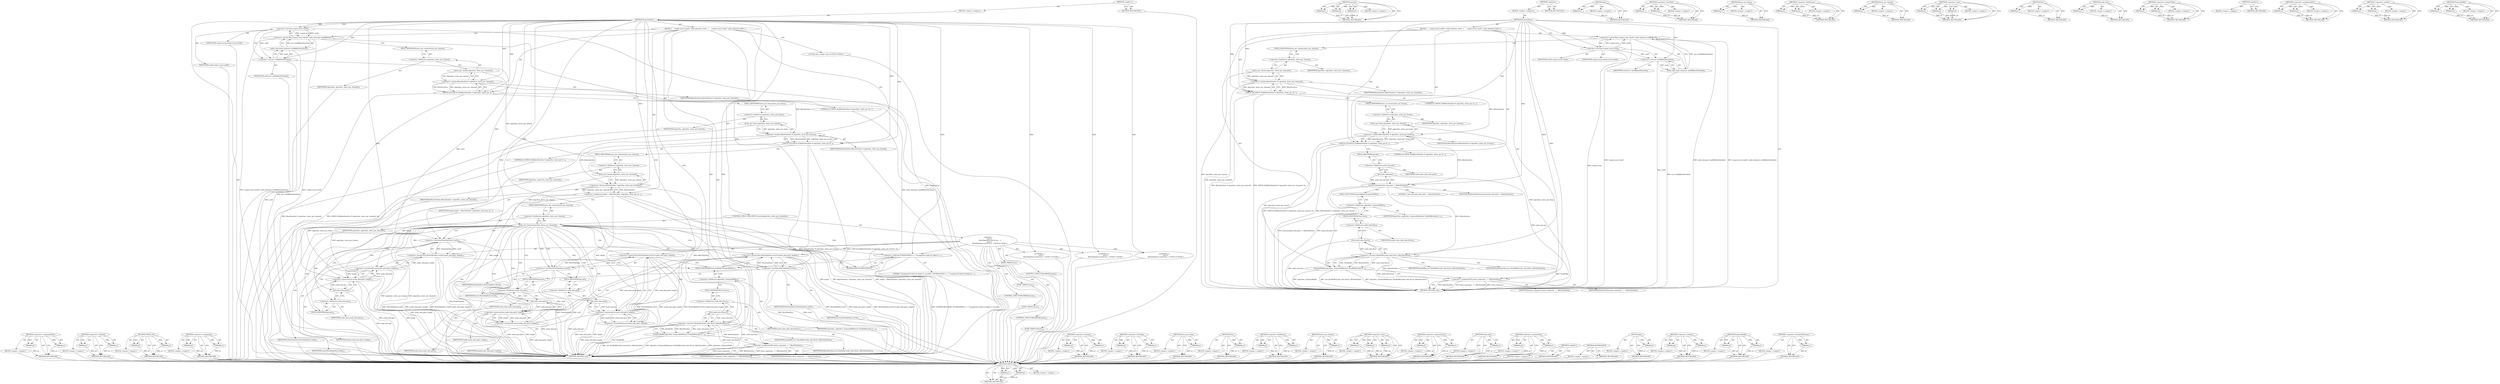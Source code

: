 digraph "EnqueueBuffer" {
vulnerable_218 [label=<(METHOD,&lt;operator&gt;.assignmentPlus)>];
vulnerable_219 [label=<(PARAM,p1)>];
vulnerable_220 [label=<(PARAM,p2)>];
vulnerable_221 [label=<(BLOCK,&lt;empty&gt;,&lt;empty&gt;)>];
vulnerable_222 [label=<(METHOD_RETURN,ANY)>];
vulnerable_201 [label=<(METHOD,&lt;operator&gt;.shiftLeft)>];
vulnerable_202 [label=<(PARAM,p1)>];
vulnerable_203 [label=<(PARAM,p2)>];
vulnerable_204 [label=<(BLOCK,&lt;empty&gt;,&lt;empty&gt;)>];
vulnerable_205 [label=<(METHOD_RETURN,ANY)>];
vulnerable_155 [label=<(METHOD,CHECK_EQ)>];
vulnerable_156 [label=<(PARAM,p1)>];
vulnerable_157 [label=<(PARAM,p2)>];
vulnerable_158 [label=<(BLOCK,&lt;empty&gt;,&lt;empty&gt;)>];
vulnerable_159 [label=<(METHOD_RETURN,ANY)>];
vulnerable_178 [label=<(METHOD,&lt;operator&gt;.assignment)>];
vulnerable_179 [label=<(PARAM,p1)>];
vulnerable_180 [label=<(PARAM,p2)>];
vulnerable_181 [label=<(BLOCK,&lt;empty&gt;,&lt;empty&gt;)>];
vulnerable_182 [label=<(METHOD_RETURN,ANY)>];
vulnerable_6 [label=<(METHOD,&lt;global&gt;)<SUB>1</SUB>>];
vulnerable_7 [label=<(BLOCK,&lt;empty&gt;,&lt;empty&gt;)<SUB>1</SUB>>];
vulnerable_8 [label=<(METHOD,EnqueueData)<SUB>1</SUB>>];
vulnerable_9 [label=<(BLOCK,{
     scoped_array&lt;uint8&gt; audio_data(new uint8...,{
     scoped_array&lt;uint8&gt; audio_data(new uint8...)<SUB>1</SUB>>];
vulnerable_10 [label=<(&lt;operator&gt;.greaterThan,scoped_array&lt;uint8&gt; audio_data(new uint8[kRawDa...)<SUB>2</SUB>>];
vulnerable_11 [label=<(&lt;operator&gt;.lessThan,scoped_array&lt;uint8)<SUB>2</SUB>>];
vulnerable_12 [label=<(IDENTIFIER,scoped_array,scoped_array&lt;uint8)<SUB>2</SUB>>];
vulnerable_13 [label=<(IDENTIFIER,uint8,scoped_array&lt;uint8)<SUB>2</SUB>>];
vulnerable_14 [label=<(audio_data,audio_data(new uint8[kRawDataSize]))<SUB>2</SUB>>];
vulnerable_15 [label=<(&lt;operator&gt;.new,new uint8[kRawDataSize])<SUB>2</SUB>>];
vulnerable_16 [label=<(IDENTIFIER,uint8,new uint8[kRawDataSize])<SUB>2</SUB>>];
vulnerable_17 [label=<(CHECK_EQ,CHECK_EQ(kRawDataSize % algorithm_.bytes_per_ch...)<SUB>3</SUB>>];
vulnerable_18 [label=<(&lt;operator&gt;.modulo,kRawDataSize % algorithm_.bytes_per_channel())<SUB>3</SUB>>];
vulnerable_19 [label=<(IDENTIFIER,kRawDataSize,kRawDataSize % algorithm_.bytes_per_channel())<SUB>3</SUB>>];
vulnerable_20 [label=<(bytes_per_channel,algorithm_.bytes_per_channel())<SUB>3</SUB>>];
vulnerable_21 [label=<(&lt;operator&gt;.fieldAccess,algorithm_.bytes_per_channel)<SUB>3</SUB>>];
vulnerable_22 [label=<(IDENTIFIER,algorithm_,algorithm_.bytes_per_channel())<SUB>3</SUB>>];
vulnerable_23 [label=<(FIELD_IDENTIFIER,bytes_per_channel,bytes_per_channel)<SUB>3</SUB>>];
vulnerable_24 [label=<(LITERAL,0u,CHECK_EQ(kRawDataSize % algorithm_.bytes_per_ch...)<SUB>3</SUB>>];
vulnerable_25 [label=<(CHECK_EQ,CHECK_EQ(kRawDataSize % algorithm_.bytes_per_fr...)<SUB>4</SUB>>];
vulnerable_26 [label=<(&lt;operator&gt;.modulo,kRawDataSize % algorithm_.bytes_per_frame())<SUB>4</SUB>>];
vulnerable_27 [label=<(IDENTIFIER,kRawDataSize,kRawDataSize % algorithm_.bytes_per_frame())<SUB>4</SUB>>];
vulnerable_28 [label=<(bytes_per_frame,algorithm_.bytes_per_frame())<SUB>4</SUB>>];
vulnerable_29 [label=<(&lt;operator&gt;.fieldAccess,algorithm_.bytes_per_frame)<SUB>4</SUB>>];
vulnerable_30 [label=<(IDENTIFIER,algorithm_,algorithm_.bytes_per_frame())<SUB>4</SUB>>];
vulnerable_31 [label=<(FIELD_IDENTIFIER,bytes_per_frame,bytes_per_frame)<SUB>4</SUB>>];
vulnerable_32 [label=<(LITERAL,0u,CHECK_EQ(kRawDataSize % algorithm_.bytes_per_fr...)<SUB>4</SUB>>];
vulnerable_33 [label="<(LOCAL,size_t length: size_t)<SUB>5</SUB>>"];
vulnerable_34 [label=<(&lt;operator&gt;.assignment,length = kRawDataSize / algorithm_.bytes_per_ch...)<SUB>5</SUB>>];
vulnerable_35 [label=<(IDENTIFIER,length,length = kRawDataSize / algorithm_.bytes_per_ch...)<SUB>5</SUB>>];
vulnerable_36 [label=<(&lt;operator&gt;.division,kRawDataSize / algorithm_.bytes_per_channel())<SUB>5</SUB>>];
vulnerable_37 [label=<(IDENTIFIER,kRawDataSize,kRawDataSize / algorithm_.bytes_per_channel())<SUB>5</SUB>>];
vulnerable_38 [label=<(bytes_per_channel,algorithm_.bytes_per_channel())<SUB>5</SUB>>];
vulnerable_39 [label=<(&lt;operator&gt;.fieldAccess,algorithm_.bytes_per_channel)<SUB>5</SUB>>];
vulnerable_40 [label=<(IDENTIFIER,algorithm_,algorithm_.bytes_per_channel())<SUB>5</SUB>>];
vulnerable_41 [label=<(FIELD_IDENTIFIER,bytes_per_channel,bytes_per_channel)<SUB>5</SUB>>];
vulnerable_42 [label=<(CONTROL_STRUCTURE,SWITCH,switch(algorithm_.bytes_per_channel()))<SUB>6</SUB>>];
vulnerable_43 [label=<(bytes_per_channel,algorithm_.bytes_per_channel())<SUB>6</SUB>>];
vulnerable_44 [label=<(&lt;operator&gt;.fieldAccess,algorithm_.bytes_per_channel)<SUB>6</SUB>>];
vulnerable_45 [label=<(IDENTIFIER,algorithm_,algorithm_.bytes_per_channel())<SUB>6</SUB>>];
vulnerable_46 [label=<(FIELD_IDENTIFIER,bytes_per_channel,bytes_per_channel)<SUB>6</SUB>>];
vulnerable_47 [label="<(BLOCK,{
      case 4:
        WriteFakeData&lt;int32&gt;(au...,{
      case 4:
        WriteFakeData&lt;int32&gt;(au...)<SUB>6</SUB>>"];
vulnerable_48 [label=<(JUMP_TARGET,case)<SUB>7</SUB>>];
vulnerable_49 [label="<(LITERAL,4,{
      case 4:
        WriteFakeData&lt;int32&gt;(au...)<SUB>7</SUB>>"];
vulnerable_50 [label=<(&lt;operator&gt;.greaterThan,WriteFakeData&lt;int32&gt;(audio_data.get(), length))<SUB>8</SUB>>];
vulnerable_51 [label=<(&lt;operator&gt;.lessThan,WriteFakeData&lt;int32)<SUB>8</SUB>>];
vulnerable_52 [label=<(IDENTIFIER,WriteFakeData,WriteFakeData&lt;int32)<SUB>8</SUB>>];
vulnerable_53 [label=<(IDENTIFIER,int32,WriteFakeData&lt;int32)<SUB>8</SUB>>];
vulnerable_54 [label=<(&lt;operator&gt;.bracketedPrimary,(audio_data.get(), length))<SUB>8</SUB>>];
vulnerable_55 [label=<(&lt;operator&gt;.expressionList,audio_data.get(), length)<SUB>8</SUB>>];
vulnerable_56 [label=<(get,audio_data.get())<SUB>8</SUB>>];
vulnerable_57 [label=<(&lt;operator&gt;.fieldAccess,audio_data.get)<SUB>8</SUB>>];
vulnerable_58 [label=<(IDENTIFIER,audio_data,audio_data.get())<SUB>8</SUB>>];
vulnerable_59 [label=<(FIELD_IDENTIFIER,get,get)<SUB>8</SUB>>];
vulnerable_60 [label=<(IDENTIFIER,length,audio_data.get(), length)<SUB>8</SUB>>];
vulnerable_61 [label=<(CONTROL_STRUCTURE,BREAK,break;)<SUB>9</SUB>>];
vulnerable_62 [label=<(JUMP_TARGET,case)<SUB>10</SUB>>];
vulnerable_63 [label="<(LITERAL,2,{
      case 4:
        WriteFakeData&lt;int32&gt;(au...)<SUB>10</SUB>>"];
vulnerable_64 [label=<(&lt;operator&gt;.greaterThan,WriteFakeData&lt;int16&gt;(audio_data.get(), length))<SUB>11</SUB>>];
vulnerable_65 [label=<(&lt;operator&gt;.lessThan,WriteFakeData&lt;int16)<SUB>11</SUB>>];
vulnerable_66 [label=<(IDENTIFIER,WriteFakeData,WriteFakeData&lt;int16)<SUB>11</SUB>>];
vulnerable_67 [label=<(IDENTIFIER,int16,WriteFakeData&lt;int16)<SUB>11</SUB>>];
vulnerable_68 [label=<(&lt;operator&gt;.bracketedPrimary,(audio_data.get(), length))<SUB>11</SUB>>];
vulnerable_69 [label=<(&lt;operator&gt;.expressionList,audio_data.get(), length)<SUB>11</SUB>>];
vulnerable_70 [label=<(get,audio_data.get())<SUB>11</SUB>>];
vulnerable_71 [label=<(&lt;operator&gt;.fieldAccess,audio_data.get)<SUB>11</SUB>>];
vulnerable_72 [label=<(IDENTIFIER,audio_data,audio_data.get())<SUB>11</SUB>>];
vulnerable_73 [label=<(FIELD_IDENTIFIER,get,get)<SUB>11</SUB>>];
vulnerable_74 [label=<(IDENTIFIER,length,audio_data.get(), length)<SUB>11</SUB>>];
vulnerable_75 [label=<(CONTROL_STRUCTURE,BREAK,break;)<SUB>12</SUB>>];
vulnerable_76 [label=<(JUMP_TARGET,case)<SUB>13</SUB>>];
vulnerable_77 [label="<(LITERAL,1,{
      case 4:
        WriteFakeData&lt;int32&gt;(au...)<SUB>13</SUB>>"];
vulnerable_78 [label=<(&lt;operator&gt;.greaterThan,WriteFakeData&lt;uint8&gt;(audio_data.get(), length))<SUB>14</SUB>>];
vulnerable_79 [label=<(&lt;operator&gt;.lessThan,WriteFakeData&lt;uint8)<SUB>14</SUB>>];
vulnerable_80 [label=<(IDENTIFIER,WriteFakeData,WriteFakeData&lt;uint8)<SUB>14</SUB>>];
vulnerable_81 [label=<(IDENTIFIER,uint8,WriteFakeData&lt;uint8)<SUB>14</SUB>>];
vulnerable_82 [label=<(&lt;operator&gt;.bracketedPrimary,(audio_data.get(), length))<SUB>14</SUB>>];
vulnerable_83 [label=<(&lt;operator&gt;.expressionList,audio_data.get(), length)<SUB>14</SUB>>];
vulnerable_84 [label=<(get,audio_data.get())<SUB>14</SUB>>];
vulnerable_85 [label=<(&lt;operator&gt;.fieldAccess,audio_data.get)<SUB>14</SUB>>];
vulnerable_86 [label=<(IDENTIFIER,audio_data,audio_data.get())<SUB>14</SUB>>];
vulnerable_87 [label=<(FIELD_IDENTIFIER,get,get)<SUB>14</SUB>>];
vulnerable_88 [label=<(IDENTIFIER,length,audio_data.get(), length)<SUB>14</SUB>>];
vulnerable_89 [label=<(CONTROL_STRUCTURE,BREAK,break;)<SUB>15</SUB>>];
vulnerable_90 [label=<(JUMP_TARGET,default)<SUB>16</SUB>>];
vulnerable_91 [label=<(&lt;operator&gt;.shiftLeft,NOTREACHED() &lt;&lt; &quot;Unsupported audio bit depth in...)<SUB>17</SUB>>];
vulnerable_92 [label=<(NOTREACHED,NOTREACHED())<SUB>17</SUB>>];
vulnerable_93 [label=<(LITERAL,&quot;Unsupported audio bit depth in crossfade.&quot;,NOTREACHED() &lt;&lt; &quot;Unsupported audio bit depth in...)<SUB>17</SUB>>];
vulnerable_94 [label=<(EnqueueBuffer,algorithm_.EnqueueBuffer(new DataBuffer(audio_d...)<SUB>19</SUB>>];
vulnerable_95 [label=<(&lt;operator&gt;.fieldAccess,algorithm_.EnqueueBuffer)<SUB>19</SUB>>];
vulnerable_96 [label=<(IDENTIFIER,algorithm_,algorithm_.EnqueueBuffer(new DataBuffer(audio_d...)<SUB>19</SUB>>];
vulnerable_97 [label=<(FIELD_IDENTIFIER,EnqueueBuffer,EnqueueBuffer)<SUB>19</SUB>>];
vulnerable_98 [label=<(&lt;operator&gt;.new,new DataBuffer(audio_data.Pass(), kRawDataSize))<SUB>19</SUB>>];
vulnerable_99 [label=<(IDENTIFIER,DataBuffer,new DataBuffer(audio_data.Pass(), kRawDataSize))<SUB>19</SUB>>];
vulnerable_100 [label=<(Pass,audio_data.Pass())<SUB>19</SUB>>];
vulnerable_101 [label=<(&lt;operator&gt;.fieldAccess,audio_data.Pass)<SUB>19</SUB>>];
vulnerable_102 [label=<(IDENTIFIER,audio_data,audio_data.Pass())<SUB>19</SUB>>];
vulnerable_103 [label=<(FIELD_IDENTIFIER,Pass,Pass)<SUB>19</SUB>>];
vulnerable_104 [label=<(IDENTIFIER,kRawDataSize,new DataBuffer(audio_data.Pass(), kRawDataSize))<SUB>19</SUB>>];
vulnerable_105 [label=<(&lt;operator&gt;.assignmentPlus,bytes_enqueued_ += kRawDataSize)<SUB>20</SUB>>];
vulnerable_106 [label=<(IDENTIFIER,bytes_enqueued_,bytes_enqueued_ += kRawDataSize)<SUB>20</SUB>>];
vulnerable_107 [label=<(IDENTIFIER,kRawDataSize,bytes_enqueued_ += kRawDataSize)<SUB>20</SUB>>];
vulnerable_108 [label=<(METHOD_RETURN,void)<SUB>1</SUB>>];
vulnerable_110 [label=<(METHOD_RETURN,ANY)<SUB>1</SUB>>];
vulnerable_183 [label=<(METHOD,&lt;operator&gt;.division)>];
vulnerable_184 [label=<(PARAM,p1)>];
vulnerable_185 [label=<(PARAM,p2)>];
vulnerable_186 [label=<(BLOCK,&lt;empty&gt;,&lt;empty&gt;)>];
vulnerable_187 [label=<(METHOD_RETURN,ANY)>];
vulnerable_140 [label=<(METHOD,&lt;operator&gt;.lessThan)>];
vulnerable_141 [label=<(PARAM,p1)>];
vulnerable_142 [label=<(PARAM,p2)>];
vulnerable_143 [label=<(BLOCK,&lt;empty&gt;,&lt;empty&gt;)>];
vulnerable_144 [label=<(METHOD_RETURN,ANY)>];
vulnerable_174 [label=<(METHOD,bytes_per_frame)>];
vulnerable_175 [label=<(PARAM,p1)>];
vulnerable_176 [label=<(BLOCK,&lt;empty&gt;,&lt;empty&gt;)>];
vulnerable_177 [label=<(METHOD_RETURN,ANY)>];
vulnerable_214 [label=<(METHOD,Pass)>];
vulnerable_215 [label=<(PARAM,p1)>];
vulnerable_216 [label=<(BLOCK,&lt;empty&gt;,&lt;empty&gt;)>];
vulnerable_217 [label=<(METHOD_RETURN,ANY)>];
vulnerable_169 [label=<(METHOD,&lt;operator&gt;.fieldAccess)>];
vulnerable_170 [label=<(PARAM,p1)>];
vulnerable_171 [label=<(PARAM,p2)>];
vulnerable_172 [label=<(BLOCK,&lt;empty&gt;,&lt;empty&gt;)>];
vulnerable_173 [label=<(METHOD_RETURN,ANY)>];
vulnerable_165 [label=<(METHOD,bytes_per_channel)>];
vulnerable_166 [label=<(PARAM,p1)>];
vulnerable_167 [label=<(BLOCK,&lt;empty&gt;,&lt;empty&gt;)>];
vulnerable_168 [label=<(METHOD_RETURN,ANY)>];
vulnerable_149 [label=<(METHOD,&lt;operator&gt;.new)>];
vulnerable_150 [label=<(PARAM,p1)>];
vulnerable_151 [label=<(PARAM,p2)>];
vulnerable_152 [label=<(PARAM,p3)>];
vulnerable_153 [label=<(BLOCK,&lt;empty&gt;,&lt;empty&gt;)>];
vulnerable_154 [label=<(METHOD_RETURN,ANY)>];
vulnerable_192 [label=<(METHOD,&lt;operator&gt;.expressionList)>];
vulnerable_193 [label=<(PARAM,p1)>];
vulnerable_194 [label=<(PARAM,p2)>];
vulnerable_195 [label=<(BLOCK,&lt;empty&gt;,&lt;empty&gt;)>];
vulnerable_196 [label=<(METHOD_RETURN,ANY)>];
vulnerable_145 [label=<(METHOD,audio_data)>];
vulnerable_146 [label=<(PARAM,p1)>];
vulnerable_147 [label=<(BLOCK,&lt;empty&gt;,&lt;empty&gt;)>];
vulnerable_148 [label=<(METHOD_RETURN,ANY)>];
vulnerable_135 [label=<(METHOD,&lt;operator&gt;.greaterThan)>];
vulnerable_136 [label=<(PARAM,p1)>];
vulnerable_137 [label=<(PARAM,p2)>];
vulnerable_138 [label=<(BLOCK,&lt;empty&gt;,&lt;empty&gt;)>];
vulnerable_139 [label=<(METHOD_RETURN,ANY)>];
vulnerable_129 [label=<(METHOD,&lt;global&gt;)<SUB>1</SUB>>];
vulnerable_130 [label=<(BLOCK,&lt;empty&gt;,&lt;empty&gt;)>];
vulnerable_131 [label=<(METHOD_RETURN,ANY)>];
vulnerable_206 [label=<(METHOD,NOTREACHED)>];
vulnerable_207 [label=<(BLOCK,&lt;empty&gt;,&lt;empty&gt;)>];
vulnerable_208 [label=<(METHOD_RETURN,ANY)>];
vulnerable_197 [label=<(METHOD,get)>];
vulnerable_198 [label=<(PARAM,p1)>];
vulnerable_199 [label=<(BLOCK,&lt;empty&gt;,&lt;empty&gt;)>];
vulnerable_200 [label=<(METHOD_RETURN,ANY)>];
vulnerable_160 [label=<(METHOD,&lt;operator&gt;.modulo)>];
vulnerable_161 [label=<(PARAM,p1)>];
vulnerable_162 [label=<(PARAM,p2)>];
vulnerable_163 [label=<(BLOCK,&lt;empty&gt;,&lt;empty&gt;)>];
vulnerable_164 [label=<(METHOD_RETURN,ANY)>];
vulnerable_209 [label=<(METHOD,EnqueueBuffer)>];
vulnerable_210 [label=<(PARAM,p1)>];
vulnerable_211 [label=<(PARAM,p2)>];
vulnerable_212 [label=<(BLOCK,&lt;empty&gt;,&lt;empty&gt;)>];
vulnerable_213 [label=<(METHOD_RETURN,ANY)>];
vulnerable_188 [label=<(METHOD,&lt;operator&gt;.bracketedPrimary)>];
vulnerable_189 [label=<(PARAM,p1)>];
vulnerable_190 [label=<(BLOCK,&lt;empty&gt;,&lt;empty&gt;)>];
vulnerable_191 [label=<(METHOD_RETURN,ANY)>];
fixed_97 [label=<(METHOD,CHECK_EQ)>];
fixed_98 [label=<(PARAM,p1)>];
fixed_99 [label=<(PARAM,p2)>];
fixed_100 [label=<(BLOCK,&lt;empty&gt;,&lt;empty&gt;)>];
fixed_101 [label=<(METHOD_RETURN,ANY)>];
fixed_120 [label=<(METHOD,memset)>];
fixed_121 [label=<(PARAM,p1)>];
fixed_122 [label=<(PARAM,p2)>];
fixed_123 [label=<(PARAM,p3)>];
fixed_124 [label=<(BLOCK,&lt;empty&gt;,&lt;empty&gt;)>];
fixed_125 [label=<(METHOD_RETURN,ANY)>];
fixed_6 [label=<(METHOD,&lt;global&gt;)<SUB>1</SUB>>];
fixed_7 [label=<(BLOCK,&lt;empty&gt;,&lt;empty&gt;)<SUB>1</SUB>>];
fixed_8 [label=<(METHOD,EnqueueData)<SUB>1</SUB>>];
fixed_9 [label=<(BLOCK,{
     scoped_array&lt;uint8&gt; audio_data(new uint8...,{
     scoped_array&lt;uint8&gt; audio_data(new uint8...)<SUB>1</SUB>>];
fixed_10 [label=<(&lt;operator&gt;.greaterThan,scoped_array&lt;uint8&gt; audio_data(new uint8[kRawDa...)<SUB>2</SUB>>];
fixed_11 [label=<(&lt;operator&gt;.lessThan,scoped_array&lt;uint8)<SUB>2</SUB>>];
fixed_12 [label=<(IDENTIFIER,scoped_array,scoped_array&lt;uint8)<SUB>2</SUB>>];
fixed_13 [label=<(IDENTIFIER,uint8,scoped_array&lt;uint8)<SUB>2</SUB>>];
fixed_14 [label=<(audio_data,audio_data(new uint8[kRawDataSize]))<SUB>2</SUB>>];
fixed_15 [label=<(&lt;operator&gt;.new,new uint8[kRawDataSize])<SUB>2</SUB>>];
fixed_16 [label=<(IDENTIFIER,uint8,new uint8[kRawDataSize])<SUB>2</SUB>>];
fixed_17 [label=<(CHECK_EQ,CHECK_EQ(kRawDataSize % algorithm_.bytes_per_ch...)<SUB>3</SUB>>];
fixed_18 [label=<(&lt;operator&gt;.modulo,kRawDataSize % algorithm_.bytes_per_channel())<SUB>3</SUB>>];
fixed_19 [label=<(IDENTIFIER,kRawDataSize,kRawDataSize % algorithm_.bytes_per_channel())<SUB>3</SUB>>];
fixed_20 [label=<(bytes_per_channel,algorithm_.bytes_per_channel())<SUB>3</SUB>>];
fixed_21 [label=<(&lt;operator&gt;.fieldAccess,algorithm_.bytes_per_channel)<SUB>3</SUB>>];
fixed_22 [label=<(IDENTIFIER,algorithm_,algorithm_.bytes_per_channel())<SUB>3</SUB>>];
fixed_23 [label=<(FIELD_IDENTIFIER,bytes_per_channel,bytes_per_channel)<SUB>3</SUB>>];
fixed_24 [label=<(LITERAL,0u,CHECK_EQ(kRawDataSize % algorithm_.bytes_per_ch...)<SUB>3</SUB>>];
fixed_25 [label=<(CHECK_EQ,CHECK_EQ(kRawDataSize % algorithm_.bytes_per_fr...)<SUB>4</SUB>>];
fixed_26 [label=<(&lt;operator&gt;.modulo,kRawDataSize % algorithm_.bytes_per_frame())<SUB>4</SUB>>];
fixed_27 [label=<(IDENTIFIER,kRawDataSize,kRawDataSize % algorithm_.bytes_per_frame())<SUB>4</SUB>>];
fixed_28 [label=<(bytes_per_frame,algorithm_.bytes_per_frame())<SUB>4</SUB>>];
fixed_29 [label=<(&lt;operator&gt;.fieldAccess,algorithm_.bytes_per_frame)<SUB>4</SUB>>];
fixed_30 [label=<(IDENTIFIER,algorithm_,algorithm_.bytes_per_frame())<SUB>4</SUB>>];
fixed_31 [label=<(FIELD_IDENTIFIER,bytes_per_frame,bytes_per_frame)<SUB>4</SUB>>];
fixed_32 [label=<(LITERAL,0u,CHECK_EQ(kRawDataSize % algorithm_.bytes_per_fr...)<SUB>4</SUB>>];
fixed_33 [label=<(memset,memset(audio_data.get(), 1, kRawDataSize))<SUB>7</SUB>>];
fixed_34 [label=<(get,audio_data.get())<SUB>7</SUB>>];
fixed_35 [label=<(&lt;operator&gt;.fieldAccess,audio_data.get)<SUB>7</SUB>>];
fixed_36 [label=<(IDENTIFIER,audio_data,audio_data.get())<SUB>7</SUB>>];
fixed_37 [label=<(FIELD_IDENTIFIER,get,get)<SUB>7</SUB>>];
fixed_38 [label=<(LITERAL,1,memset(audio_data.get(), 1, kRawDataSize))<SUB>7</SUB>>];
fixed_39 [label=<(IDENTIFIER,kRawDataSize,memset(audio_data.get(), 1, kRawDataSize))<SUB>7</SUB>>];
fixed_40 [label=<(EnqueueBuffer,algorithm_.EnqueueBuffer(new DataBuffer(audio_d...)<SUB>8</SUB>>];
fixed_41 [label=<(&lt;operator&gt;.fieldAccess,algorithm_.EnqueueBuffer)<SUB>8</SUB>>];
fixed_42 [label=<(IDENTIFIER,algorithm_,algorithm_.EnqueueBuffer(new DataBuffer(audio_d...)<SUB>8</SUB>>];
fixed_43 [label=<(FIELD_IDENTIFIER,EnqueueBuffer,EnqueueBuffer)<SUB>8</SUB>>];
fixed_44 [label=<(&lt;operator&gt;.new,new DataBuffer(audio_data.Pass(), kRawDataSize))<SUB>8</SUB>>];
fixed_45 [label=<(IDENTIFIER,DataBuffer,new DataBuffer(audio_data.Pass(), kRawDataSize))<SUB>8</SUB>>];
fixed_46 [label=<(Pass,audio_data.Pass())<SUB>8</SUB>>];
fixed_47 [label=<(&lt;operator&gt;.fieldAccess,audio_data.Pass)<SUB>8</SUB>>];
fixed_48 [label=<(IDENTIFIER,audio_data,audio_data.Pass())<SUB>8</SUB>>];
fixed_49 [label=<(FIELD_IDENTIFIER,Pass,Pass)<SUB>8</SUB>>];
fixed_50 [label=<(IDENTIFIER,kRawDataSize,new DataBuffer(audio_data.Pass(), kRawDataSize))<SUB>8</SUB>>];
fixed_51 [label=<(&lt;operator&gt;.assignmentPlus,bytes_enqueued_ += kRawDataSize)<SUB>9</SUB>>];
fixed_52 [label=<(IDENTIFIER,bytes_enqueued_,bytes_enqueued_ += kRawDataSize)<SUB>9</SUB>>];
fixed_53 [label=<(IDENTIFIER,kRawDataSize,bytes_enqueued_ += kRawDataSize)<SUB>9</SUB>>];
fixed_54 [label=<(METHOD_RETURN,void)<SUB>1</SUB>>];
fixed_56 [label=<(METHOD_RETURN,ANY)<SUB>1</SUB>>];
fixed_126 [label=<(METHOD,get)>];
fixed_127 [label=<(PARAM,p1)>];
fixed_128 [label=<(BLOCK,&lt;empty&gt;,&lt;empty&gt;)>];
fixed_129 [label=<(METHOD_RETURN,ANY)>];
fixed_82 [label=<(METHOD,&lt;operator&gt;.lessThan)>];
fixed_83 [label=<(PARAM,p1)>];
fixed_84 [label=<(PARAM,p2)>];
fixed_85 [label=<(BLOCK,&lt;empty&gt;,&lt;empty&gt;)>];
fixed_86 [label=<(METHOD_RETURN,ANY)>];
fixed_116 [label=<(METHOD,bytes_per_frame)>];
fixed_117 [label=<(PARAM,p1)>];
fixed_118 [label=<(BLOCK,&lt;empty&gt;,&lt;empty&gt;)>];
fixed_119 [label=<(METHOD_RETURN,ANY)>];
fixed_111 [label=<(METHOD,&lt;operator&gt;.fieldAccess)>];
fixed_112 [label=<(PARAM,p1)>];
fixed_113 [label=<(PARAM,p2)>];
fixed_114 [label=<(BLOCK,&lt;empty&gt;,&lt;empty&gt;)>];
fixed_115 [label=<(METHOD_RETURN,ANY)>];
fixed_107 [label=<(METHOD,bytes_per_channel)>];
fixed_108 [label=<(PARAM,p1)>];
fixed_109 [label=<(BLOCK,&lt;empty&gt;,&lt;empty&gt;)>];
fixed_110 [label=<(METHOD_RETURN,ANY)>];
fixed_91 [label=<(METHOD,&lt;operator&gt;.new)>];
fixed_92 [label=<(PARAM,p1)>];
fixed_93 [label=<(PARAM,p2)>];
fixed_94 [label=<(PARAM,p3)>];
fixed_95 [label=<(BLOCK,&lt;empty&gt;,&lt;empty&gt;)>];
fixed_96 [label=<(METHOD_RETURN,ANY)>];
fixed_135 [label=<(METHOD,Pass)>];
fixed_136 [label=<(PARAM,p1)>];
fixed_137 [label=<(BLOCK,&lt;empty&gt;,&lt;empty&gt;)>];
fixed_138 [label=<(METHOD_RETURN,ANY)>];
fixed_87 [label=<(METHOD,audio_data)>];
fixed_88 [label=<(PARAM,p1)>];
fixed_89 [label=<(BLOCK,&lt;empty&gt;,&lt;empty&gt;)>];
fixed_90 [label=<(METHOD_RETURN,ANY)>];
fixed_77 [label=<(METHOD,&lt;operator&gt;.greaterThan)>];
fixed_78 [label=<(PARAM,p1)>];
fixed_79 [label=<(PARAM,p2)>];
fixed_80 [label=<(BLOCK,&lt;empty&gt;,&lt;empty&gt;)>];
fixed_81 [label=<(METHOD_RETURN,ANY)>];
fixed_71 [label=<(METHOD,&lt;global&gt;)<SUB>1</SUB>>];
fixed_72 [label=<(BLOCK,&lt;empty&gt;,&lt;empty&gt;)>];
fixed_73 [label=<(METHOD_RETURN,ANY)>];
fixed_139 [label=<(METHOD,&lt;operator&gt;.assignmentPlus)>];
fixed_140 [label=<(PARAM,p1)>];
fixed_141 [label=<(PARAM,p2)>];
fixed_142 [label=<(BLOCK,&lt;empty&gt;,&lt;empty&gt;)>];
fixed_143 [label=<(METHOD_RETURN,ANY)>];
fixed_102 [label=<(METHOD,&lt;operator&gt;.modulo)>];
fixed_103 [label=<(PARAM,p1)>];
fixed_104 [label=<(PARAM,p2)>];
fixed_105 [label=<(BLOCK,&lt;empty&gt;,&lt;empty&gt;)>];
fixed_106 [label=<(METHOD_RETURN,ANY)>];
fixed_130 [label=<(METHOD,EnqueueBuffer)>];
fixed_131 [label=<(PARAM,p1)>];
fixed_132 [label=<(PARAM,p2)>];
fixed_133 [label=<(BLOCK,&lt;empty&gt;,&lt;empty&gt;)>];
fixed_134 [label=<(METHOD_RETURN,ANY)>];
vulnerable_218 -> vulnerable_219  [key=0, label="AST: "];
vulnerable_218 -> vulnerable_219  [key=1, label="DDG: "];
vulnerable_218 -> vulnerable_221  [key=0, label="AST: "];
vulnerable_218 -> vulnerable_220  [key=0, label="AST: "];
vulnerable_218 -> vulnerable_220  [key=1, label="DDG: "];
vulnerable_218 -> vulnerable_222  [key=0, label="AST: "];
vulnerable_218 -> vulnerable_222  [key=1, label="CFG: "];
vulnerable_219 -> vulnerable_222  [key=0, label="DDG: p1"];
vulnerable_220 -> vulnerable_222  [key=0, label="DDG: p2"];
vulnerable_221 -> fixed_97  [key=0];
vulnerable_222 -> fixed_97  [key=0];
vulnerable_201 -> vulnerable_202  [key=0, label="AST: "];
vulnerable_201 -> vulnerable_202  [key=1, label="DDG: "];
vulnerable_201 -> vulnerable_204  [key=0, label="AST: "];
vulnerable_201 -> vulnerable_203  [key=0, label="AST: "];
vulnerable_201 -> vulnerable_203  [key=1, label="DDG: "];
vulnerable_201 -> vulnerable_205  [key=0, label="AST: "];
vulnerable_201 -> vulnerable_205  [key=1, label="CFG: "];
vulnerable_202 -> vulnerable_205  [key=0, label="DDG: p1"];
vulnerable_203 -> vulnerable_205  [key=0, label="DDG: p2"];
vulnerable_204 -> fixed_97  [key=0];
vulnerable_205 -> fixed_97  [key=0];
vulnerable_155 -> vulnerable_156  [key=0, label="AST: "];
vulnerable_155 -> vulnerable_156  [key=1, label="DDG: "];
vulnerable_155 -> vulnerable_158  [key=0, label="AST: "];
vulnerable_155 -> vulnerable_157  [key=0, label="AST: "];
vulnerable_155 -> vulnerable_157  [key=1, label="DDG: "];
vulnerable_155 -> vulnerable_159  [key=0, label="AST: "];
vulnerable_155 -> vulnerable_159  [key=1, label="CFG: "];
vulnerable_156 -> vulnerable_159  [key=0, label="DDG: p1"];
vulnerable_157 -> vulnerable_159  [key=0, label="DDG: p2"];
vulnerable_158 -> fixed_97  [key=0];
vulnerable_159 -> fixed_97  [key=0];
vulnerable_178 -> vulnerable_179  [key=0, label="AST: "];
vulnerable_178 -> vulnerable_179  [key=1, label="DDG: "];
vulnerable_178 -> vulnerable_181  [key=0, label="AST: "];
vulnerable_178 -> vulnerable_180  [key=0, label="AST: "];
vulnerable_178 -> vulnerable_180  [key=1, label="DDG: "];
vulnerable_178 -> vulnerable_182  [key=0, label="AST: "];
vulnerable_178 -> vulnerable_182  [key=1, label="CFG: "];
vulnerable_179 -> vulnerable_182  [key=0, label="DDG: p1"];
vulnerable_180 -> vulnerable_182  [key=0, label="DDG: p2"];
vulnerable_181 -> fixed_97  [key=0];
vulnerable_182 -> fixed_97  [key=0];
vulnerable_6 -> vulnerable_7  [key=0, label="AST: "];
vulnerable_6 -> vulnerable_110  [key=0, label="AST: "];
vulnerable_6 -> vulnerable_110  [key=1, label="CFG: "];
vulnerable_7 -> vulnerable_8  [key=0, label="AST: "];
vulnerable_8 -> vulnerable_9  [key=0, label="AST: "];
vulnerable_8 -> vulnerable_108  [key=0, label="AST: "];
vulnerable_8 -> vulnerable_11  [key=0, label="CFG: "];
vulnerable_8 -> vulnerable_11  [key=1, label="DDG: "];
vulnerable_8 -> vulnerable_105  [key=0, label="DDG: "];
vulnerable_8 -> vulnerable_17  [key=0, label="DDG: "];
vulnerable_8 -> vulnerable_25  [key=0, label="DDG: "];
vulnerable_8 -> vulnerable_18  [key=0, label="DDG: "];
vulnerable_8 -> vulnerable_26  [key=0, label="DDG: "];
vulnerable_8 -> vulnerable_36  [key=0, label="DDG: "];
vulnerable_8 -> vulnerable_49  [key=0, label="DDG: "];
vulnerable_8 -> vulnerable_63  [key=0, label="DDG: "];
vulnerable_8 -> vulnerable_77  [key=0, label="DDG: "];
vulnerable_8 -> vulnerable_98  [key=0, label="DDG: "];
vulnerable_8 -> vulnerable_15  [key=0, label="DDG: "];
vulnerable_8 -> vulnerable_91  [key=0, label="DDG: "];
vulnerable_8 -> vulnerable_51  [key=0, label="DDG: "];
vulnerable_8 -> vulnerable_65  [key=0, label="DDG: "];
vulnerable_8 -> vulnerable_79  [key=0, label="DDG: "];
vulnerable_8 -> vulnerable_55  [key=0, label="DDG: "];
vulnerable_8 -> vulnerable_69  [key=0, label="DDG: "];
vulnerable_8 -> vulnerable_83  [key=0, label="DDG: "];
vulnerable_9 -> vulnerable_10  [key=0, label="AST: "];
vulnerable_9 -> vulnerable_17  [key=0, label="AST: "];
vulnerable_9 -> vulnerable_25  [key=0, label="AST: "];
vulnerable_9 -> vulnerable_33  [key=0, label="AST: "];
vulnerable_9 -> vulnerable_34  [key=0, label="AST: "];
vulnerable_9 -> vulnerable_42  [key=0, label="AST: "];
vulnerable_9 -> vulnerable_94  [key=0, label="AST: "];
vulnerable_9 -> vulnerable_105  [key=0, label="AST: "];
vulnerable_10 -> vulnerable_11  [key=0, label="AST: "];
vulnerable_10 -> vulnerable_14  [key=0, label="AST: "];
vulnerable_10 -> vulnerable_23  [key=0, label="CFG: "];
vulnerable_10 -> vulnerable_108  [key=0, label="DDG: scoped_array&lt;uint8"];
vulnerable_10 -> vulnerable_108  [key=1, label="DDG: audio_data(new uint8[kRawDataSize])"];
vulnerable_10 -> vulnerable_108  [key=2, label="DDG: scoped_array&lt;uint8&gt; audio_data(new uint8[kRawDataSize])"];
vulnerable_11 -> vulnerable_12  [key=0, label="AST: "];
vulnerable_11 -> vulnerable_13  [key=0, label="AST: "];
vulnerable_11 -> vulnerable_15  [key=0, label="CFG: "];
vulnerable_11 -> vulnerable_15  [key=1, label="DDG: uint8"];
vulnerable_11 -> vulnerable_108  [key=0, label="DDG: scoped_array"];
vulnerable_11 -> vulnerable_10  [key=0, label="DDG: scoped_array"];
vulnerable_11 -> vulnerable_10  [key=1, label="DDG: uint8"];
vulnerable_12 -> fixed_97  [key=0];
vulnerable_13 -> fixed_97  [key=0];
vulnerable_14 -> vulnerable_15  [key=0, label="AST: "];
vulnerable_14 -> vulnerable_10  [key=0, label="CFG: "];
vulnerable_14 -> vulnerable_10  [key=1, label="DDG: new uint8[kRawDataSize]"];
vulnerable_14 -> vulnerable_108  [key=0, label="DDG: new uint8[kRawDataSize]"];
vulnerable_15 -> vulnerable_16  [key=0, label="AST: "];
vulnerable_15 -> vulnerable_14  [key=0, label="CFG: "];
vulnerable_15 -> vulnerable_14  [key=1, label="DDG: uint8"];
vulnerable_15 -> vulnerable_108  [key=0, label="DDG: uint8"];
vulnerable_15 -> vulnerable_79  [key=0, label="DDG: uint8"];
vulnerable_16 -> fixed_97  [key=0];
vulnerable_17 -> vulnerable_18  [key=0, label="AST: "];
vulnerable_17 -> vulnerable_24  [key=0, label="AST: "];
vulnerable_17 -> vulnerable_31  [key=0, label="CFG: "];
vulnerable_17 -> vulnerable_108  [key=0, label="DDG: kRawDataSize % algorithm_.bytes_per_channel()"];
vulnerable_17 -> vulnerable_108  [key=1, label="DDG: CHECK_EQ(kRawDataSize % algorithm_.bytes_per_channel(), 0u)"];
vulnerable_18 -> vulnerable_19  [key=0, label="AST: "];
vulnerable_18 -> vulnerable_20  [key=0, label="AST: "];
vulnerable_18 -> vulnerable_17  [key=0, label="CFG: "];
vulnerable_18 -> vulnerable_17  [key=1, label="DDG: kRawDataSize"];
vulnerable_18 -> vulnerable_17  [key=2, label="DDG: algorithm_.bytes_per_channel()"];
vulnerable_18 -> vulnerable_26  [key=0, label="DDG: kRawDataSize"];
vulnerable_19 -> fixed_97  [key=0];
vulnerable_20 -> vulnerable_21  [key=0, label="AST: "];
vulnerable_20 -> vulnerable_18  [key=0, label="CFG: "];
vulnerable_20 -> vulnerable_18  [key=1, label="DDG: algorithm_.bytes_per_channel"];
vulnerable_20 -> vulnerable_38  [key=0, label="DDG: algorithm_.bytes_per_channel"];
vulnerable_21 -> vulnerable_22  [key=0, label="AST: "];
vulnerable_21 -> vulnerable_23  [key=0, label="AST: "];
vulnerable_21 -> vulnerable_20  [key=0, label="CFG: "];
vulnerable_22 -> fixed_97  [key=0];
vulnerable_23 -> vulnerable_21  [key=0, label="CFG: "];
vulnerable_24 -> fixed_97  [key=0];
vulnerable_25 -> vulnerable_26  [key=0, label="AST: "];
vulnerable_25 -> vulnerable_32  [key=0, label="AST: "];
vulnerable_25 -> vulnerable_41  [key=0, label="CFG: "];
vulnerable_25 -> vulnerable_108  [key=0, label="DDG: kRawDataSize % algorithm_.bytes_per_frame()"];
vulnerable_25 -> vulnerable_108  [key=1, label="DDG: CHECK_EQ(kRawDataSize % algorithm_.bytes_per_frame(), 0u)"];
vulnerable_26 -> vulnerable_27  [key=0, label="AST: "];
vulnerable_26 -> vulnerable_28  [key=0, label="AST: "];
vulnerable_26 -> vulnerable_25  [key=0, label="CFG: "];
vulnerable_26 -> vulnerable_25  [key=1, label="DDG: kRawDataSize"];
vulnerable_26 -> vulnerable_25  [key=2, label="DDG: algorithm_.bytes_per_frame()"];
vulnerable_26 -> vulnerable_108  [key=0, label="DDG: algorithm_.bytes_per_frame()"];
vulnerable_26 -> vulnerable_36  [key=0, label="DDG: kRawDataSize"];
vulnerable_27 -> fixed_97  [key=0];
vulnerable_28 -> vulnerable_29  [key=0, label="AST: "];
vulnerable_28 -> vulnerable_26  [key=0, label="CFG: "];
vulnerable_28 -> vulnerable_26  [key=1, label="DDG: algorithm_.bytes_per_frame"];
vulnerable_28 -> vulnerable_108  [key=0, label="DDG: algorithm_.bytes_per_frame"];
vulnerable_29 -> vulnerable_30  [key=0, label="AST: "];
vulnerable_29 -> vulnerable_31  [key=0, label="AST: "];
vulnerable_29 -> vulnerable_28  [key=0, label="CFG: "];
vulnerable_30 -> fixed_97  [key=0];
vulnerable_31 -> vulnerable_29  [key=0, label="CFG: "];
vulnerable_32 -> fixed_97  [key=0];
vulnerable_33 -> fixed_97  [key=0];
vulnerable_34 -> vulnerable_35  [key=0, label="AST: "];
vulnerable_34 -> vulnerable_36  [key=0, label="AST: "];
vulnerable_34 -> vulnerable_46  [key=0, label="CFG: "];
vulnerable_34 -> vulnerable_108  [key=0, label="DDG: length"];
vulnerable_34 -> vulnerable_108  [key=1, label="DDG: kRawDataSize / algorithm_.bytes_per_channel()"];
vulnerable_34 -> vulnerable_108  [key=2, label="DDG: length = kRawDataSize / algorithm_.bytes_per_channel()"];
vulnerable_34 -> vulnerable_55  [key=0, label="DDG: length"];
vulnerable_34 -> vulnerable_69  [key=0, label="DDG: length"];
vulnerable_34 -> vulnerable_83  [key=0, label="DDG: length"];
vulnerable_35 -> fixed_97  [key=0];
vulnerable_36 -> vulnerable_37  [key=0, label="AST: "];
vulnerable_36 -> vulnerable_38  [key=0, label="AST: "];
vulnerable_36 -> vulnerable_34  [key=0, label="CFG: "];
vulnerable_36 -> vulnerable_34  [key=1, label="DDG: kRawDataSize"];
vulnerable_36 -> vulnerable_34  [key=2, label="DDG: algorithm_.bytes_per_channel()"];
vulnerable_36 -> vulnerable_98  [key=0, label="DDG: kRawDataSize"];
vulnerable_37 -> fixed_97  [key=0];
vulnerable_38 -> vulnerable_39  [key=0, label="AST: "];
vulnerable_38 -> vulnerable_36  [key=0, label="CFG: "];
vulnerable_38 -> vulnerable_36  [key=1, label="DDG: algorithm_.bytes_per_channel"];
vulnerable_38 -> vulnerable_43  [key=0, label="DDG: algorithm_.bytes_per_channel"];
vulnerable_39 -> vulnerable_40  [key=0, label="AST: "];
vulnerable_39 -> vulnerable_41  [key=0, label="AST: "];
vulnerable_39 -> vulnerable_38  [key=0, label="CFG: "];
vulnerable_40 -> fixed_97  [key=0];
vulnerable_41 -> vulnerable_39  [key=0, label="CFG: "];
vulnerable_42 -> vulnerable_43  [key=0, label="AST: "];
vulnerable_42 -> vulnerable_47  [key=0, label="AST: "];
vulnerable_43 -> vulnerable_44  [key=0, label="AST: "];
vulnerable_43 -> vulnerable_51  [key=0, label="CFG: "];
vulnerable_43 -> vulnerable_51  [key=1, label="CDG: "];
vulnerable_43 -> vulnerable_65  [key=0, label="CFG: "];
vulnerable_43 -> vulnerable_65  [key=1, label="CDG: "];
vulnerable_43 -> vulnerable_79  [key=0, label="CFG: "];
vulnerable_43 -> vulnerable_79  [key=1, label="CDG: "];
vulnerable_43 -> vulnerable_92  [key=0, label="CFG: "];
vulnerable_43 -> vulnerable_92  [key=1, label="CDG: "];
vulnerable_43 -> vulnerable_108  [key=0, label="DDG: algorithm_.bytes_per_channel"];
vulnerable_43 -> vulnerable_108  [key=1, label="DDG: algorithm_.bytes_per_channel()"];
vulnerable_43 -> vulnerable_68  [key=0, label="CDG: "];
vulnerable_43 -> vulnerable_73  [key=0, label="CDG: "];
vulnerable_43 -> vulnerable_64  [key=0, label="CDG: "];
vulnerable_43 -> vulnerable_57  [key=0, label="CDG: "];
vulnerable_43 -> vulnerable_83  [key=0, label="CDG: "];
vulnerable_43 -> vulnerable_71  [key=0, label="CDG: "];
vulnerable_43 -> vulnerable_84  [key=0, label="CDG: "];
vulnerable_43 -> vulnerable_85  [key=0, label="CDG: "];
vulnerable_43 -> vulnerable_56  [key=0, label="CDG: "];
vulnerable_43 -> vulnerable_69  [key=0, label="CDG: "];
vulnerable_43 -> vulnerable_70  [key=0, label="CDG: "];
vulnerable_43 -> vulnerable_50  [key=0, label="CDG: "];
vulnerable_43 -> vulnerable_59  [key=0, label="CDG: "];
vulnerable_43 -> vulnerable_87  [key=0, label="CDG: "];
vulnerable_43 -> vulnerable_91  [key=0, label="CDG: "];
vulnerable_43 -> vulnerable_55  [key=0, label="CDG: "];
vulnerable_43 -> vulnerable_82  [key=0, label="CDG: "];
vulnerable_43 -> vulnerable_78  [key=0, label="CDG: "];
vulnerable_43 -> vulnerable_54  [key=0, label="CDG: "];
vulnerable_44 -> vulnerable_45  [key=0, label="AST: "];
vulnerable_44 -> vulnerable_46  [key=0, label="AST: "];
vulnerable_44 -> vulnerable_43  [key=0, label="CFG: "];
vulnerable_45 -> fixed_97  [key=0];
vulnerable_46 -> vulnerable_44  [key=0, label="CFG: "];
vulnerable_47 -> vulnerable_48  [key=0, label="AST: "];
vulnerable_47 -> vulnerable_49  [key=0, label="AST: "];
vulnerable_47 -> vulnerable_50  [key=0, label="AST: "];
vulnerable_47 -> vulnerable_61  [key=0, label="AST: "];
vulnerable_47 -> vulnerable_62  [key=0, label="AST: "];
vulnerable_47 -> vulnerable_63  [key=0, label="AST: "];
vulnerable_47 -> vulnerable_64  [key=0, label="AST: "];
vulnerable_47 -> vulnerable_75  [key=0, label="AST: "];
vulnerable_47 -> vulnerable_76  [key=0, label="AST: "];
vulnerable_47 -> vulnerable_77  [key=0, label="AST: "];
vulnerable_47 -> vulnerable_78  [key=0, label="AST: "];
vulnerable_47 -> vulnerable_89  [key=0, label="AST: "];
vulnerable_47 -> vulnerable_90  [key=0, label="AST: "];
vulnerable_47 -> vulnerable_91  [key=0, label="AST: "];
vulnerable_48 -> fixed_97  [key=0];
vulnerable_49 -> fixed_97  [key=0];
vulnerable_50 -> vulnerable_51  [key=0, label="AST: "];
vulnerable_50 -> vulnerable_54  [key=0, label="AST: "];
vulnerable_50 -> vulnerable_97  [key=0, label="CFG: "];
vulnerable_50 -> vulnerable_108  [key=0, label="DDG: WriteFakeData&lt;int32"];
vulnerable_50 -> vulnerable_108  [key=1, label="DDG: (audio_data.get(), length)"];
vulnerable_50 -> vulnerable_108  [key=2, label="DDG: WriteFakeData&lt;int32&gt;(audio_data.get(), length)"];
vulnerable_51 -> vulnerable_52  [key=0, label="AST: "];
vulnerable_51 -> vulnerable_53  [key=0, label="AST: "];
vulnerable_51 -> vulnerable_59  [key=0, label="CFG: "];
vulnerable_51 -> vulnerable_108  [key=0, label="DDG: WriteFakeData"];
vulnerable_51 -> vulnerable_108  [key=1, label="DDG: int32"];
vulnerable_51 -> vulnerable_50  [key=0, label="DDG: WriteFakeData"];
vulnerable_51 -> vulnerable_50  [key=1, label="DDG: int32"];
vulnerable_52 -> fixed_97  [key=0];
vulnerable_53 -> fixed_97  [key=0];
vulnerable_54 -> vulnerable_55  [key=0, label="AST: "];
vulnerable_54 -> vulnerable_50  [key=0, label="CFG: "];
vulnerable_54 -> vulnerable_50  [key=1, label="DDG: audio_data.get(), length"];
vulnerable_54 -> vulnerable_108  [key=0, label="DDG: audio_data.get(), length"];
vulnerable_55 -> vulnerable_56  [key=0, label="AST: "];
vulnerable_55 -> vulnerable_60  [key=0, label="AST: "];
vulnerable_55 -> vulnerable_54  [key=0, label="CFG: "];
vulnerable_55 -> vulnerable_54  [key=1, label="DDG: audio_data.get()"];
vulnerable_55 -> vulnerable_54  [key=2, label="DDG: length"];
vulnerable_55 -> vulnerable_108  [key=0, label="DDG: audio_data.get()"];
vulnerable_55 -> vulnerable_108  [key=1, label="DDG: length"];
vulnerable_56 -> vulnerable_57  [key=0, label="AST: "];
vulnerable_56 -> vulnerable_55  [key=0, label="CFG: "];
vulnerable_56 -> vulnerable_55  [key=1, label="DDG: audio_data.get"];
vulnerable_56 -> vulnerable_108  [key=0, label="DDG: audio_data.get"];
vulnerable_57 -> vulnerable_58  [key=0, label="AST: "];
vulnerable_57 -> vulnerable_59  [key=0, label="AST: "];
vulnerable_57 -> vulnerable_56  [key=0, label="CFG: "];
vulnerable_58 -> fixed_97  [key=0];
vulnerable_59 -> vulnerable_57  [key=0, label="CFG: "];
vulnerable_60 -> fixed_97  [key=0];
vulnerable_61 -> fixed_97  [key=0];
vulnerable_62 -> fixed_97  [key=0];
vulnerable_63 -> fixed_97  [key=0];
vulnerable_64 -> vulnerable_65  [key=0, label="AST: "];
vulnerable_64 -> vulnerable_68  [key=0, label="AST: "];
vulnerable_64 -> vulnerable_97  [key=0, label="CFG: "];
vulnerable_64 -> vulnerable_108  [key=0, label="DDG: WriteFakeData&lt;int16"];
vulnerable_64 -> vulnerable_108  [key=1, label="DDG: (audio_data.get(), length)"];
vulnerable_64 -> vulnerable_108  [key=2, label="DDG: WriteFakeData&lt;int16&gt;(audio_data.get(), length)"];
vulnerable_65 -> vulnerable_66  [key=0, label="AST: "];
vulnerable_65 -> vulnerable_67  [key=0, label="AST: "];
vulnerable_65 -> vulnerable_73  [key=0, label="CFG: "];
vulnerable_65 -> vulnerable_108  [key=0, label="DDG: WriteFakeData"];
vulnerable_65 -> vulnerable_108  [key=1, label="DDG: int16"];
vulnerable_65 -> vulnerable_64  [key=0, label="DDG: WriteFakeData"];
vulnerable_65 -> vulnerable_64  [key=1, label="DDG: int16"];
vulnerable_66 -> fixed_97  [key=0];
vulnerable_67 -> fixed_97  [key=0];
vulnerable_68 -> vulnerable_69  [key=0, label="AST: "];
vulnerable_68 -> vulnerable_64  [key=0, label="CFG: "];
vulnerable_68 -> vulnerable_64  [key=1, label="DDG: audio_data.get(), length"];
vulnerable_68 -> vulnerable_108  [key=0, label="DDG: audio_data.get(), length"];
vulnerable_69 -> vulnerable_70  [key=0, label="AST: "];
vulnerable_69 -> vulnerable_74  [key=0, label="AST: "];
vulnerable_69 -> vulnerable_68  [key=0, label="CFG: "];
vulnerable_69 -> vulnerable_68  [key=1, label="DDG: audio_data.get()"];
vulnerable_69 -> vulnerable_68  [key=2, label="DDG: length"];
vulnerable_69 -> vulnerable_108  [key=0, label="DDG: audio_data.get()"];
vulnerable_69 -> vulnerable_108  [key=1, label="DDG: length"];
vulnerable_70 -> vulnerable_71  [key=0, label="AST: "];
vulnerable_70 -> vulnerable_69  [key=0, label="CFG: "];
vulnerable_70 -> vulnerable_69  [key=1, label="DDG: audio_data.get"];
vulnerable_70 -> vulnerable_108  [key=0, label="DDG: audio_data.get"];
vulnerable_71 -> vulnerable_72  [key=0, label="AST: "];
vulnerable_71 -> vulnerable_73  [key=0, label="AST: "];
vulnerable_71 -> vulnerable_70  [key=0, label="CFG: "];
vulnerable_72 -> fixed_97  [key=0];
vulnerable_73 -> vulnerable_71  [key=0, label="CFG: "];
vulnerable_74 -> fixed_97  [key=0];
vulnerable_75 -> fixed_97  [key=0];
vulnerable_76 -> fixed_97  [key=0];
vulnerable_77 -> fixed_97  [key=0];
vulnerable_78 -> vulnerable_79  [key=0, label="AST: "];
vulnerable_78 -> vulnerable_82  [key=0, label="AST: "];
vulnerable_78 -> vulnerable_97  [key=0, label="CFG: "];
vulnerable_78 -> vulnerable_108  [key=0, label="DDG: WriteFakeData&lt;uint8"];
vulnerable_78 -> vulnerable_108  [key=1, label="DDG: (audio_data.get(), length)"];
vulnerable_78 -> vulnerable_108  [key=2, label="DDG: WriteFakeData&lt;uint8&gt;(audio_data.get(), length)"];
vulnerable_79 -> vulnerable_80  [key=0, label="AST: "];
vulnerable_79 -> vulnerable_81  [key=0, label="AST: "];
vulnerable_79 -> vulnerable_87  [key=0, label="CFG: "];
vulnerable_79 -> vulnerable_108  [key=0, label="DDG: WriteFakeData"];
vulnerable_79 -> vulnerable_108  [key=1, label="DDG: uint8"];
vulnerable_79 -> vulnerable_78  [key=0, label="DDG: WriteFakeData"];
vulnerable_79 -> vulnerable_78  [key=1, label="DDG: uint8"];
vulnerable_80 -> fixed_97  [key=0];
vulnerable_81 -> fixed_97  [key=0];
vulnerable_82 -> vulnerable_83  [key=0, label="AST: "];
vulnerable_82 -> vulnerable_78  [key=0, label="CFG: "];
vulnerable_82 -> vulnerable_78  [key=1, label="DDG: audio_data.get(), length"];
vulnerable_82 -> vulnerable_108  [key=0, label="DDG: audio_data.get(), length"];
vulnerable_83 -> vulnerable_84  [key=0, label="AST: "];
vulnerable_83 -> vulnerable_88  [key=0, label="AST: "];
vulnerable_83 -> vulnerable_82  [key=0, label="CFG: "];
vulnerable_83 -> vulnerable_82  [key=1, label="DDG: audio_data.get()"];
vulnerable_83 -> vulnerable_82  [key=2, label="DDG: length"];
vulnerable_83 -> vulnerable_108  [key=0, label="DDG: audio_data.get()"];
vulnerable_83 -> vulnerable_108  [key=1, label="DDG: length"];
vulnerable_84 -> vulnerable_85  [key=0, label="AST: "];
vulnerable_84 -> vulnerable_83  [key=0, label="CFG: "];
vulnerable_84 -> vulnerable_83  [key=1, label="DDG: audio_data.get"];
vulnerable_84 -> vulnerable_108  [key=0, label="DDG: audio_data.get"];
vulnerable_85 -> vulnerable_86  [key=0, label="AST: "];
vulnerable_85 -> vulnerable_87  [key=0, label="AST: "];
vulnerable_85 -> vulnerable_84  [key=0, label="CFG: "];
vulnerable_86 -> fixed_97  [key=0];
vulnerable_87 -> vulnerable_85  [key=0, label="CFG: "];
vulnerable_88 -> fixed_97  [key=0];
vulnerable_89 -> fixed_97  [key=0];
vulnerable_90 -> fixed_97  [key=0];
vulnerable_91 -> vulnerable_92  [key=0, label="AST: "];
vulnerable_91 -> vulnerable_93  [key=0, label="AST: "];
vulnerable_91 -> vulnerable_97  [key=0, label="CFG: "];
vulnerable_91 -> vulnerable_108  [key=0, label="DDG: NOTREACHED()"];
vulnerable_91 -> vulnerable_108  [key=1, label="DDG: NOTREACHED() &lt;&lt; &quot;Unsupported audio bit depth in crossfade.&quot;"];
vulnerable_92 -> vulnerable_91  [key=0, label="CFG: "];
vulnerable_93 -> fixed_97  [key=0];
vulnerable_94 -> vulnerable_95  [key=0, label="AST: "];
vulnerable_94 -> vulnerable_98  [key=0, label="AST: "];
vulnerable_94 -> vulnerable_105  [key=0, label="CFG: "];
vulnerable_94 -> vulnerable_108  [key=0, label="DDG: algorithm_.EnqueueBuffer"];
vulnerable_94 -> vulnerable_108  [key=1, label="DDG: new DataBuffer(audio_data.Pass(), kRawDataSize)"];
vulnerable_94 -> vulnerable_108  [key=2, label="DDG: algorithm_.EnqueueBuffer(new DataBuffer(audio_data.Pass(), kRawDataSize))"];
vulnerable_95 -> vulnerable_96  [key=0, label="AST: "];
vulnerable_95 -> vulnerable_97  [key=0, label="AST: "];
vulnerable_95 -> vulnerable_103  [key=0, label="CFG: "];
vulnerable_96 -> fixed_97  [key=0];
vulnerable_97 -> vulnerable_95  [key=0, label="CFG: "];
vulnerable_98 -> vulnerable_99  [key=0, label="AST: "];
vulnerable_98 -> vulnerable_100  [key=0, label="AST: "];
vulnerable_98 -> vulnerable_104  [key=0, label="AST: "];
vulnerable_98 -> vulnerable_94  [key=0, label="CFG: "];
vulnerable_98 -> vulnerable_94  [key=1, label="DDG: DataBuffer"];
vulnerable_98 -> vulnerable_94  [key=2, label="DDG: audio_data.Pass()"];
vulnerable_98 -> vulnerable_94  [key=3, label="DDG: kRawDataSize"];
vulnerable_98 -> vulnerable_108  [key=0, label="DDG: audio_data.Pass()"];
vulnerable_98 -> vulnerable_108  [key=1, label="DDG: DataBuffer"];
vulnerable_98 -> vulnerable_105  [key=0, label="DDG: kRawDataSize"];
vulnerable_99 -> fixed_97  [key=0];
vulnerable_100 -> vulnerable_101  [key=0, label="AST: "];
vulnerable_100 -> vulnerable_98  [key=0, label="CFG: "];
vulnerable_100 -> vulnerable_98  [key=1, label="DDG: audio_data.Pass"];
vulnerable_100 -> vulnerable_108  [key=0, label="DDG: audio_data.Pass"];
vulnerable_101 -> vulnerable_102  [key=0, label="AST: "];
vulnerable_101 -> vulnerable_103  [key=0, label="AST: "];
vulnerable_101 -> vulnerable_100  [key=0, label="CFG: "];
vulnerable_102 -> fixed_97  [key=0];
vulnerable_103 -> vulnerable_101  [key=0, label="CFG: "];
vulnerable_104 -> fixed_97  [key=0];
vulnerable_105 -> vulnerable_106  [key=0, label="AST: "];
vulnerable_105 -> vulnerable_107  [key=0, label="AST: "];
vulnerable_105 -> vulnerable_108  [key=0, label="CFG: "];
vulnerable_105 -> vulnerable_108  [key=1, label="DDG: kRawDataSize"];
vulnerable_105 -> vulnerable_108  [key=2, label="DDG: bytes_enqueued_ += kRawDataSize"];
vulnerable_105 -> vulnerable_108  [key=3, label="DDG: bytes_enqueued_"];
vulnerable_106 -> fixed_97  [key=0];
vulnerable_107 -> fixed_97  [key=0];
vulnerable_108 -> fixed_97  [key=0];
vulnerable_110 -> fixed_97  [key=0];
vulnerable_183 -> vulnerable_184  [key=0, label="AST: "];
vulnerable_183 -> vulnerable_184  [key=1, label="DDG: "];
vulnerable_183 -> vulnerable_186  [key=0, label="AST: "];
vulnerable_183 -> vulnerable_185  [key=0, label="AST: "];
vulnerable_183 -> vulnerable_185  [key=1, label="DDG: "];
vulnerable_183 -> vulnerable_187  [key=0, label="AST: "];
vulnerable_183 -> vulnerable_187  [key=1, label="CFG: "];
vulnerable_184 -> vulnerable_187  [key=0, label="DDG: p1"];
vulnerable_185 -> vulnerable_187  [key=0, label="DDG: p2"];
vulnerable_186 -> fixed_97  [key=0];
vulnerable_187 -> fixed_97  [key=0];
vulnerable_140 -> vulnerable_141  [key=0, label="AST: "];
vulnerable_140 -> vulnerable_141  [key=1, label="DDG: "];
vulnerable_140 -> vulnerable_143  [key=0, label="AST: "];
vulnerable_140 -> vulnerable_142  [key=0, label="AST: "];
vulnerable_140 -> vulnerable_142  [key=1, label="DDG: "];
vulnerable_140 -> vulnerable_144  [key=0, label="AST: "];
vulnerable_140 -> vulnerable_144  [key=1, label="CFG: "];
vulnerable_141 -> vulnerable_144  [key=0, label="DDG: p1"];
vulnerable_142 -> vulnerable_144  [key=0, label="DDG: p2"];
vulnerable_143 -> fixed_97  [key=0];
vulnerable_144 -> fixed_97  [key=0];
vulnerable_174 -> vulnerable_175  [key=0, label="AST: "];
vulnerable_174 -> vulnerable_175  [key=1, label="DDG: "];
vulnerable_174 -> vulnerable_176  [key=0, label="AST: "];
vulnerable_174 -> vulnerable_177  [key=0, label="AST: "];
vulnerable_174 -> vulnerable_177  [key=1, label="CFG: "];
vulnerable_175 -> vulnerable_177  [key=0, label="DDG: p1"];
vulnerable_176 -> fixed_97  [key=0];
vulnerable_177 -> fixed_97  [key=0];
vulnerable_214 -> vulnerable_215  [key=0, label="AST: "];
vulnerable_214 -> vulnerable_215  [key=1, label="DDG: "];
vulnerable_214 -> vulnerable_216  [key=0, label="AST: "];
vulnerable_214 -> vulnerable_217  [key=0, label="AST: "];
vulnerable_214 -> vulnerable_217  [key=1, label="CFG: "];
vulnerable_215 -> vulnerable_217  [key=0, label="DDG: p1"];
vulnerable_216 -> fixed_97  [key=0];
vulnerable_217 -> fixed_97  [key=0];
vulnerable_169 -> vulnerable_170  [key=0, label="AST: "];
vulnerable_169 -> vulnerable_170  [key=1, label="DDG: "];
vulnerable_169 -> vulnerable_172  [key=0, label="AST: "];
vulnerable_169 -> vulnerable_171  [key=0, label="AST: "];
vulnerable_169 -> vulnerable_171  [key=1, label="DDG: "];
vulnerable_169 -> vulnerable_173  [key=0, label="AST: "];
vulnerable_169 -> vulnerable_173  [key=1, label="CFG: "];
vulnerable_170 -> vulnerable_173  [key=0, label="DDG: p1"];
vulnerable_171 -> vulnerable_173  [key=0, label="DDG: p2"];
vulnerable_172 -> fixed_97  [key=0];
vulnerable_173 -> fixed_97  [key=0];
vulnerable_165 -> vulnerable_166  [key=0, label="AST: "];
vulnerable_165 -> vulnerable_166  [key=1, label="DDG: "];
vulnerable_165 -> vulnerable_167  [key=0, label="AST: "];
vulnerable_165 -> vulnerable_168  [key=0, label="AST: "];
vulnerable_165 -> vulnerable_168  [key=1, label="CFG: "];
vulnerable_166 -> vulnerable_168  [key=0, label="DDG: p1"];
vulnerable_167 -> fixed_97  [key=0];
vulnerable_168 -> fixed_97  [key=0];
vulnerable_149 -> vulnerable_150  [key=0, label="AST: "];
vulnerable_149 -> vulnerable_150  [key=1, label="DDG: "];
vulnerable_149 -> vulnerable_153  [key=0, label="AST: "];
vulnerable_149 -> vulnerable_151  [key=0, label="AST: "];
vulnerable_149 -> vulnerable_151  [key=1, label="DDG: "];
vulnerable_149 -> vulnerable_154  [key=0, label="AST: "];
vulnerable_149 -> vulnerable_154  [key=1, label="CFG: "];
vulnerable_149 -> vulnerable_152  [key=0, label="AST: "];
vulnerable_149 -> vulnerable_152  [key=1, label="DDG: "];
vulnerable_150 -> vulnerable_154  [key=0, label="DDG: p1"];
vulnerable_151 -> vulnerable_154  [key=0, label="DDG: p2"];
vulnerable_152 -> vulnerable_154  [key=0, label="DDG: p3"];
vulnerable_153 -> fixed_97  [key=0];
vulnerable_154 -> fixed_97  [key=0];
vulnerable_192 -> vulnerable_193  [key=0, label="AST: "];
vulnerable_192 -> vulnerable_193  [key=1, label="DDG: "];
vulnerable_192 -> vulnerable_195  [key=0, label="AST: "];
vulnerable_192 -> vulnerable_194  [key=0, label="AST: "];
vulnerable_192 -> vulnerable_194  [key=1, label="DDG: "];
vulnerable_192 -> vulnerable_196  [key=0, label="AST: "];
vulnerable_192 -> vulnerable_196  [key=1, label="CFG: "];
vulnerable_193 -> vulnerable_196  [key=0, label="DDG: p1"];
vulnerable_194 -> vulnerable_196  [key=0, label="DDG: p2"];
vulnerable_195 -> fixed_97  [key=0];
vulnerable_196 -> fixed_97  [key=0];
vulnerable_145 -> vulnerable_146  [key=0, label="AST: "];
vulnerable_145 -> vulnerable_146  [key=1, label="DDG: "];
vulnerable_145 -> vulnerable_147  [key=0, label="AST: "];
vulnerable_145 -> vulnerable_148  [key=0, label="AST: "];
vulnerable_145 -> vulnerable_148  [key=1, label="CFG: "];
vulnerable_146 -> vulnerable_148  [key=0, label="DDG: p1"];
vulnerable_147 -> fixed_97  [key=0];
vulnerable_148 -> fixed_97  [key=0];
vulnerable_135 -> vulnerable_136  [key=0, label="AST: "];
vulnerable_135 -> vulnerable_136  [key=1, label="DDG: "];
vulnerable_135 -> vulnerable_138  [key=0, label="AST: "];
vulnerable_135 -> vulnerable_137  [key=0, label="AST: "];
vulnerable_135 -> vulnerable_137  [key=1, label="DDG: "];
vulnerable_135 -> vulnerable_139  [key=0, label="AST: "];
vulnerable_135 -> vulnerable_139  [key=1, label="CFG: "];
vulnerable_136 -> vulnerable_139  [key=0, label="DDG: p1"];
vulnerable_137 -> vulnerable_139  [key=0, label="DDG: p2"];
vulnerable_138 -> fixed_97  [key=0];
vulnerable_139 -> fixed_97  [key=0];
vulnerable_129 -> vulnerable_130  [key=0, label="AST: "];
vulnerable_129 -> vulnerable_131  [key=0, label="AST: "];
vulnerable_129 -> vulnerable_131  [key=1, label="CFG: "];
vulnerable_130 -> fixed_97  [key=0];
vulnerable_131 -> fixed_97  [key=0];
vulnerable_206 -> vulnerable_207  [key=0, label="AST: "];
vulnerable_206 -> vulnerable_208  [key=0, label="AST: "];
vulnerable_206 -> vulnerable_208  [key=1, label="CFG: "];
vulnerable_207 -> fixed_97  [key=0];
vulnerable_208 -> fixed_97  [key=0];
vulnerable_197 -> vulnerable_198  [key=0, label="AST: "];
vulnerable_197 -> vulnerable_198  [key=1, label="DDG: "];
vulnerable_197 -> vulnerable_199  [key=0, label="AST: "];
vulnerable_197 -> vulnerable_200  [key=0, label="AST: "];
vulnerable_197 -> vulnerable_200  [key=1, label="CFG: "];
vulnerable_198 -> vulnerable_200  [key=0, label="DDG: p1"];
vulnerable_199 -> fixed_97  [key=0];
vulnerable_200 -> fixed_97  [key=0];
vulnerable_160 -> vulnerable_161  [key=0, label="AST: "];
vulnerable_160 -> vulnerable_161  [key=1, label="DDG: "];
vulnerable_160 -> vulnerable_163  [key=0, label="AST: "];
vulnerable_160 -> vulnerable_162  [key=0, label="AST: "];
vulnerable_160 -> vulnerable_162  [key=1, label="DDG: "];
vulnerable_160 -> vulnerable_164  [key=0, label="AST: "];
vulnerable_160 -> vulnerable_164  [key=1, label="CFG: "];
vulnerable_161 -> vulnerable_164  [key=0, label="DDG: p1"];
vulnerable_162 -> vulnerable_164  [key=0, label="DDG: p2"];
vulnerable_163 -> fixed_97  [key=0];
vulnerable_164 -> fixed_97  [key=0];
vulnerable_209 -> vulnerable_210  [key=0, label="AST: "];
vulnerable_209 -> vulnerable_210  [key=1, label="DDG: "];
vulnerable_209 -> vulnerable_212  [key=0, label="AST: "];
vulnerable_209 -> vulnerable_211  [key=0, label="AST: "];
vulnerable_209 -> vulnerable_211  [key=1, label="DDG: "];
vulnerable_209 -> vulnerable_213  [key=0, label="AST: "];
vulnerable_209 -> vulnerable_213  [key=1, label="CFG: "];
vulnerable_210 -> vulnerable_213  [key=0, label="DDG: p1"];
vulnerable_211 -> vulnerable_213  [key=0, label="DDG: p2"];
vulnerable_212 -> fixed_97  [key=0];
vulnerable_213 -> fixed_97  [key=0];
vulnerable_188 -> vulnerable_189  [key=0, label="AST: "];
vulnerable_188 -> vulnerable_189  [key=1, label="DDG: "];
vulnerable_188 -> vulnerable_190  [key=0, label="AST: "];
vulnerable_188 -> vulnerable_191  [key=0, label="AST: "];
vulnerable_188 -> vulnerable_191  [key=1, label="CFG: "];
vulnerable_189 -> vulnerable_191  [key=0, label="DDG: p1"];
vulnerable_190 -> fixed_97  [key=0];
vulnerable_191 -> fixed_97  [key=0];
fixed_97 -> fixed_98  [key=0, label="AST: "];
fixed_97 -> fixed_98  [key=1, label="DDG: "];
fixed_97 -> fixed_100  [key=0, label="AST: "];
fixed_97 -> fixed_99  [key=0, label="AST: "];
fixed_97 -> fixed_99  [key=1, label="DDG: "];
fixed_97 -> fixed_101  [key=0, label="AST: "];
fixed_97 -> fixed_101  [key=1, label="CFG: "];
fixed_98 -> fixed_101  [key=0, label="DDG: p1"];
fixed_99 -> fixed_101  [key=0, label="DDG: p2"];
fixed_120 -> fixed_121  [key=0, label="AST: "];
fixed_120 -> fixed_121  [key=1, label="DDG: "];
fixed_120 -> fixed_124  [key=0, label="AST: "];
fixed_120 -> fixed_122  [key=0, label="AST: "];
fixed_120 -> fixed_122  [key=1, label="DDG: "];
fixed_120 -> fixed_125  [key=0, label="AST: "];
fixed_120 -> fixed_125  [key=1, label="CFG: "];
fixed_120 -> fixed_123  [key=0, label="AST: "];
fixed_120 -> fixed_123  [key=1, label="DDG: "];
fixed_121 -> fixed_125  [key=0, label="DDG: p1"];
fixed_122 -> fixed_125  [key=0, label="DDG: p2"];
fixed_123 -> fixed_125  [key=0, label="DDG: p3"];
fixed_6 -> fixed_7  [key=0, label="AST: "];
fixed_6 -> fixed_56  [key=0, label="AST: "];
fixed_6 -> fixed_56  [key=1, label="CFG: "];
fixed_7 -> fixed_8  [key=0, label="AST: "];
fixed_8 -> fixed_9  [key=0, label="AST: "];
fixed_8 -> fixed_54  [key=0, label="AST: "];
fixed_8 -> fixed_11  [key=0, label="CFG: "];
fixed_8 -> fixed_11  [key=1, label="DDG: "];
fixed_8 -> fixed_51  [key=0, label="DDG: "];
fixed_8 -> fixed_17  [key=0, label="DDG: "];
fixed_8 -> fixed_25  [key=0, label="DDG: "];
fixed_8 -> fixed_33  [key=0, label="DDG: "];
fixed_8 -> fixed_18  [key=0, label="DDG: "];
fixed_8 -> fixed_26  [key=0, label="DDG: "];
fixed_8 -> fixed_44  [key=0, label="DDG: "];
fixed_8 -> fixed_15  [key=0, label="DDG: "];
fixed_9 -> fixed_10  [key=0, label="AST: "];
fixed_9 -> fixed_17  [key=0, label="AST: "];
fixed_9 -> fixed_25  [key=0, label="AST: "];
fixed_9 -> fixed_33  [key=0, label="AST: "];
fixed_9 -> fixed_40  [key=0, label="AST: "];
fixed_9 -> fixed_51  [key=0, label="AST: "];
fixed_10 -> fixed_11  [key=0, label="AST: "];
fixed_10 -> fixed_14  [key=0, label="AST: "];
fixed_10 -> fixed_23  [key=0, label="CFG: "];
fixed_10 -> fixed_54  [key=0, label="DDG: scoped_array&lt;uint8"];
fixed_10 -> fixed_54  [key=1, label="DDG: audio_data(new uint8[kRawDataSize])"];
fixed_10 -> fixed_54  [key=2, label="DDG: scoped_array&lt;uint8&gt; audio_data(new uint8[kRawDataSize])"];
fixed_11 -> fixed_12  [key=0, label="AST: "];
fixed_11 -> fixed_13  [key=0, label="AST: "];
fixed_11 -> fixed_15  [key=0, label="CFG: "];
fixed_11 -> fixed_15  [key=1, label="DDG: uint8"];
fixed_11 -> fixed_54  [key=0, label="DDG: scoped_array"];
fixed_11 -> fixed_10  [key=0, label="DDG: scoped_array"];
fixed_11 -> fixed_10  [key=1, label="DDG: uint8"];
fixed_14 -> fixed_15  [key=0, label="AST: "];
fixed_14 -> fixed_10  [key=0, label="CFG: "];
fixed_14 -> fixed_10  [key=1, label="DDG: new uint8[kRawDataSize]"];
fixed_14 -> fixed_54  [key=0, label="DDG: new uint8[kRawDataSize]"];
fixed_15 -> fixed_16  [key=0, label="AST: "];
fixed_15 -> fixed_14  [key=0, label="CFG: "];
fixed_15 -> fixed_14  [key=1, label="DDG: uint8"];
fixed_15 -> fixed_54  [key=0, label="DDG: uint8"];
fixed_17 -> fixed_18  [key=0, label="AST: "];
fixed_17 -> fixed_24  [key=0, label="AST: "];
fixed_17 -> fixed_31  [key=0, label="CFG: "];
fixed_17 -> fixed_54  [key=0, label="DDG: kRawDataSize % algorithm_.bytes_per_channel()"];
fixed_17 -> fixed_54  [key=1, label="DDG: CHECK_EQ(kRawDataSize % algorithm_.bytes_per_channel(), 0u)"];
fixed_18 -> fixed_19  [key=0, label="AST: "];
fixed_18 -> fixed_20  [key=0, label="AST: "];
fixed_18 -> fixed_17  [key=0, label="CFG: "];
fixed_18 -> fixed_17  [key=1, label="DDG: kRawDataSize"];
fixed_18 -> fixed_17  [key=2, label="DDG: algorithm_.bytes_per_channel()"];
fixed_18 -> fixed_54  [key=0, label="DDG: algorithm_.bytes_per_channel()"];
fixed_18 -> fixed_26  [key=0, label="DDG: kRawDataSize"];
fixed_20 -> fixed_21  [key=0, label="AST: "];
fixed_20 -> fixed_18  [key=0, label="CFG: "];
fixed_20 -> fixed_18  [key=1, label="DDG: algorithm_.bytes_per_channel"];
fixed_20 -> fixed_54  [key=0, label="DDG: algorithm_.bytes_per_channel"];
fixed_21 -> fixed_22  [key=0, label="AST: "];
fixed_21 -> fixed_23  [key=0, label="AST: "];
fixed_21 -> fixed_20  [key=0, label="CFG: "];
fixed_23 -> fixed_21  [key=0, label="CFG: "];
fixed_25 -> fixed_26  [key=0, label="AST: "];
fixed_25 -> fixed_32  [key=0, label="AST: "];
fixed_25 -> fixed_37  [key=0, label="CFG: "];
fixed_25 -> fixed_54  [key=0, label="DDG: kRawDataSize % algorithm_.bytes_per_frame()"];
fixed_25 -> fixed_54  [key=1, label="DDG: CHECK_EQ(kRawDataSize % algorithm_.bytes_per_frame(), 0u)"];
fixed_26 -> fixed_27  [key=0, label="AST: "];
fixed_26 -> fixed_28  [key=0, label="AST: "];
fixed_26 -> fixed_25  [key=0, label="CFG: "];
fixed_26 -> fixed_25  [key=1, label="DDG: kRawDataSize"];
fixed_26 -> fixed_25  [key=2, label="DDG: algorithm_.bytes_per_frame()"];
fixed_26 -> fixed_54  [key=0, label="DDG: algorithm_.bytes_per_frame()"];
fixed_26 -> fixed_33  [key=0, label="DDG: kRawDataSize"];
fixed_28 -> fixed_29  [key=0, label="AST: "];
fixed_28 -> fixed_26  [key=0, label="CFG: "];
fixed_28 -> fixed_26  [key=1, label="DDG: algorithm_.bytes_per_frame"];
fixed_28 -> fixed_54  [key=0, label="DDG: algorithm_.bytes_per_frame"];
fixed_29 -> fixed_30  [key=0, label="AST: "];
fixed_29 -> fixed_31  [key=0, label="AST: "];
fixed_29 -> fixed_28  [key=0, label="CFG: "];
fixed_31 -> fixed_29  [key=0, label="CFG: "];
fixed_33 -> fixed_34  [key=0, label="AST: "];
fixed_33 -> fixed_38  [key=0, label="AST: "];
fixed_33 -> fixed_39  [key=0, label="AST: "];
fixed_33 -> fixed_43  [key=0, label="CFG: "];
fixed_33 -> fixed_54  [key=0, label="DDG: audio_data.get()"];
fixed_33 -> fixed_54  [key=1, label="DDG: memset(audio_data.get(), 1, kRawDataSize)"];
fixed_33 -> fixed_44  [key=0, label="DDG: kRawDataSize"];
fixed_34 -> fixed_35  [key=0, label="AST: "];
fixed_34 -> fixed_33  [key=0, label="CFG: "];
fixed_34 -> fixed_33  [key=1, label="DDG: audio_data.get"];
fixed_34 -> fixed_54  [key=0, label="DDG: audio_data.get"];
fixed_35 -> fixed_36  [key=0, label="AST: "];
fixed_35 -> fixed_37  [key=0, label="AST: "];
fixed_35 -> fixed_34  [key=0, label="CFG: "];
fixed_37 -> fixed_35  [key=0, label="CFG: "];
fixed_40 -> fixed_41  [key=0, label="AST: "];
fixed_40 -> fixed_44  [key=0, label="AST: "];
fixed_40 -> fixed_51  [key=0, label="CFG: "];
fixed_40 -> fixed_54  [key=0, label="DDG: algorithm_.EnqueueBuffer"];
fixed_40 -> fixed_54  [key=1, label="DDG: new DataBuffer(audio_data.Pass(), kRawDataSize)"];
fixed_40 -> fixed_54  [key=2, label="DDG: algorithm_.EnqueueBuffer(new DataBuffer(audio_data.Pass(), kRawDataSize))"];
fixed_41 -> fixed_42  [key=0, label="AST: "];
fixed_41 -> fixed_43  [key=0, label="AST: "];
fixed_41 -> fixed_49  [key=0, label="CFG: "];
fixed_43 -> fixed_41  [key=0, label="CFG: "];
fixed_44 -> fixed_45  [key=0, label="AST: "];
fixed_44 -> fixed_46  [key=0, label="AST: "];
fixed_44 -> fixed_50  [key=0, label="AST: "];
fixed_44 -> fixed_40  [key=0, label="CFG: "];
fixed_44 -> fixed_40  [key=1, label="DDG: DataBuffer"];
fixed_44 -> fixed_40  [key=2, label="DDG: audio_data.Pass()"];
fixed_44 -> fixed_40  [key=3, label="DDG: kRawDataSize"];
fixed_44 -> fixed_54  [key=0, label="DDG: audio_data.Pass()"];
fixed_44 -> fixed_54  [key=1, label="DDG: DataBuffer"];
fixed_44 -> fixed_51  [key=0, label="DDG: kRawDataSize"];
fixed_46 -> fixed_47  [key=0, label="AST: "];
fixed_46 -> fixed_44  [key=0, label="CFG: "];
fixed_46 -> fixed_44  [key=1, label="DDG: audio_data.Pass"];
fixed_46 -> fixed_54  [key=0, label="DDG: audio_data.Pass"];
fixed_47 -> fixed_48  [key=0, label="AST: "];
fixed_47 -> fixed_49  [key=0, label="AST: "];
fixed_47 -> fixed_46  [key=0, label="CFG: "];
fixed_49 -> fixed_47  [key=0, label="CFG: "];
fixed_51 -> fixed_52  [key=0, label="AST: "];
fixed_51 -> fixed_53  [key=0, label="AST: "];
fixed_51 -> fixed_54  [key=0, label="CFG: "];
fixed_51 -> fixed_54  [key=1, label="DDG: kRawDataSize"];
fixed_51 -> fixed_54  [key=2, label="DDG: bytes_enqueued_ += kRawDataSize"];
fixed_51 -> fixed_54  [key=3, label="DDG: bytes_enqueued_"];
fixed_126 -> fixed_127  [key=0, label="AST: "];
fixed_126 -> fixed_127  [key=1, label="DDG: "];
fixed_126 -> fixed_128  [key=0, label="AST: "];
fixed_126 -> fixed_129  [key=0, label="AST: "];
fixed_126 -> fixed_129  [key=1, label="CFG: "];
fixed_127 -> fixed_129  [key=0, label="DDG: p1"];
fixed_82 -> fixed_83  [key=0, label="AST: "];
fixed_82 -> fixed_83  [key=1, label="DDG: "];
fixed_82 -> fixed_85  [key=0, label="AST: "];
fixed_82 -> fixed_84  [key=0, label="AST: "];
fixed_82 -> fixed_84  [key=1, label="DDG: "];
fixed_82 -> fixed_86  [key=0, label="AST: "];
fixed_82 -> fixed_86  [key=1, label="CFG: "];
fixed_83 -> fixed_86  [key=0, label="DDG: p1"];
fixed_84 -> fixed_86  [key=0, label="DDG: p2"];
fixed_116 -> fixed_117  [key=0, label="AST: "];
fixed_116 -> fixed_117  [key=1, label="DDG: "];
fixed_116 -> fixed_118  [key=0, label="AST: "];
fixed_116 -> fixed_119  [key=0, label="AST: "];
fixed_116 -> fixed_119  [key=1, label="CFG: "];
fixed_117 -> fixed_119  [key=0, label="DDG: p1"];
fixed_111 -> fixed_112  [key=0, label="AST: "];
fixed_111 -> fixed_112  [key=1, label="DDG: "];
fixed_111 -> fixed_114  [key=0, label="AST: "];
fixed_111 -> fixed_113  [key=0, label="AST: "];
fixed_111 -> fixed_113  [key=1, label="DDG: "];
fixed_111 -> fixed_115  [key=0, label="AST: "];
fixed_111 -> fixed_115  [key=1, label="CFG: "];
fixed_112 -> fixed_115  [key=0, label="DDG: p1"];
fixed_113 -> fixed_115  [key=0, label="DDG: p2"];
fixed_107 -> fixed_108  [key=0, label="AST: "];
fixed_107 -> fixed_108  [key=1, label="DDG: "];
fixed_107 -> fixed_109  [key=0, label="AST: "];
fixed_107 -> fixed_110  [key=0, label="AST: "];
fixed_107 -> fixed_110  [key=1, label="CFG: "];
fixed_108 -> fixed_110  [key=0, label="DDG: p1"];
fixed_91 -> fixed_92  [key=0, label="AST: "];
fixed_91 -> fixed_92  [key=1, label="DDG: "];
fixed_91 -> fixed_95  [key=0, label="AST: "];
fixed_91 -> fixed_93  [key=0, label="AST: "];
fixed_91 -> fixed_93  [key=1, label="DDG: "];
fixed_91 -> fixed_96  [key=0, label="AST: "];
fixed_91 -> fixed_96  [key=1, label="CFG: "];
fixed_91 -> fixed_94  [key=0, label="AST: "];
fixed_91 -> fixed_94  [key=1, label="DDG: "];
fixed_92 -> fixed_96  [key=0, label="DDG: p1"];
fixed_93 -> fixed_96  [key=0, label="DDG: p2"];
fixed_94 -> fixed_96  [key=0, label="DDG: p3"];
fixed_135 -> fixed_136  [key=0, label="AST: "];
fixed_135 -> fixed_136  [key=1, label="DDG: "];
fixed_135 -> fixed_137  [key=0, label="AST: "];
fixed_135 -> fixed_138  [key=0, label="AST: "];
fixed_135 -> fixed_138  [key=1, label="CFG: "];
fixed_136 -> fixed_138  [key=0, label="DDG: p1"];
fixed_87 -> fixed_88  [key=0, label="AST: "];
fixed_87 -> fixed_88  [key=1, label="DDG: "];
fixed_87 -> fixed_89  [key=0, label="AST: "];
fixed_87 -> fixed_90  [key=0, label="AST: "];
fixed_87 -> fixed_90  [key=1, label="CFG: "];
fixed_88 -> fixed_90  [key=0, label="DDG: p1"];
fixed_77 -> fixed_78  [key=0, label="AST: "];
fixed_77 -> fixed_78  [key=1, label="DDG: "];
fixed_77 -> fixed_80  [key=0, label="AST: "];
fixed_77 -> fixed_79  [key=0, label="AST: "];
fixed_77 -> fixed_79  [key=1, label="DDG: "];
fixed_77 -> fixed_81  [key=0, label="AST: "];
fixed_77 -> fixed_81  [key=1, label="CFG: "];
fixed_78 -> fixed_81  [key=0, label="DDG: p1"];
fixed_79 -> fixed_81  [key=0, label="DDG: p2"];
fixed_71 -> fixed_72  [key=0, label="AST: "];
fixed_71 -> fixed_73  [key=0, label="AST: "];
fixed_71 -> fixed_73  [key=1, label="CFG: "];
fixed_139 -> fixed_140  [key=0, label="AST: "];
fixed_139 -> fixed_140  [key=1, label="DDG: "];
fixed_139 -> fixed_142  [key=0, label="AST: "];
fixed_139 -> fixed_141  [key=0, label="AST: "];
fixed_139 -> fixed_141  [key=1, label="DDG: "];
fixed_139 -> fixed_143  [key=0, label="AST: "];
fixed_139 -> fixed_143  [key=1, label="CFG: "];
fixed_140 -> fixed_143  [key=0, label="DDG: p1"];
fixed_141 -> fixed_143  [key=0, label="DDG: p2"];
fixed_102 -> fixed_103  [key=0, label="AST: "];
fixed_102 -> fixed_103  [key=1, label="DDG: "];
fixed_102 -> fixed_105  [key=0, label="AST: "];
fixed_102 -> fixed_104  [key=0, label="AST: "];
fixed_102 -> fixed_104  [key=1, label="DDG: "];
fixed_102 -> fixed_106  [key=0, label="AST: "];
fixed_102 -> fixed_106  [key=1, label="CFG: "];
fixed_103 -> fixed_106  [key=0, label="DDG: p1"];
fixed_104 -> fixed_106  [key=0, label="DDG: p2"];
fixed_130 -> fixed_131  [key=0, label="AST: "];
fixed_130 -> fixed_131  [key=1, label="DDG: "];
fixed_130 -> fixed_133  [key=0, label="AST: "];
fixed_130 -> fixed_132  [key=0, label="AST: "];
fixed_130 -> fixed_132  [key=1, label="DDG: "];
fixed_130 -> fixed_134  [key=0, label="AST: "];
fixed_130 -> fixed_134  [key=1, label="CFG: "];
fixed_131 -> fixed_134  [key=0, label="DDG: p1"];
fixed_132 -> fixed_134  [key=0, label="DDG: p2"];
}
